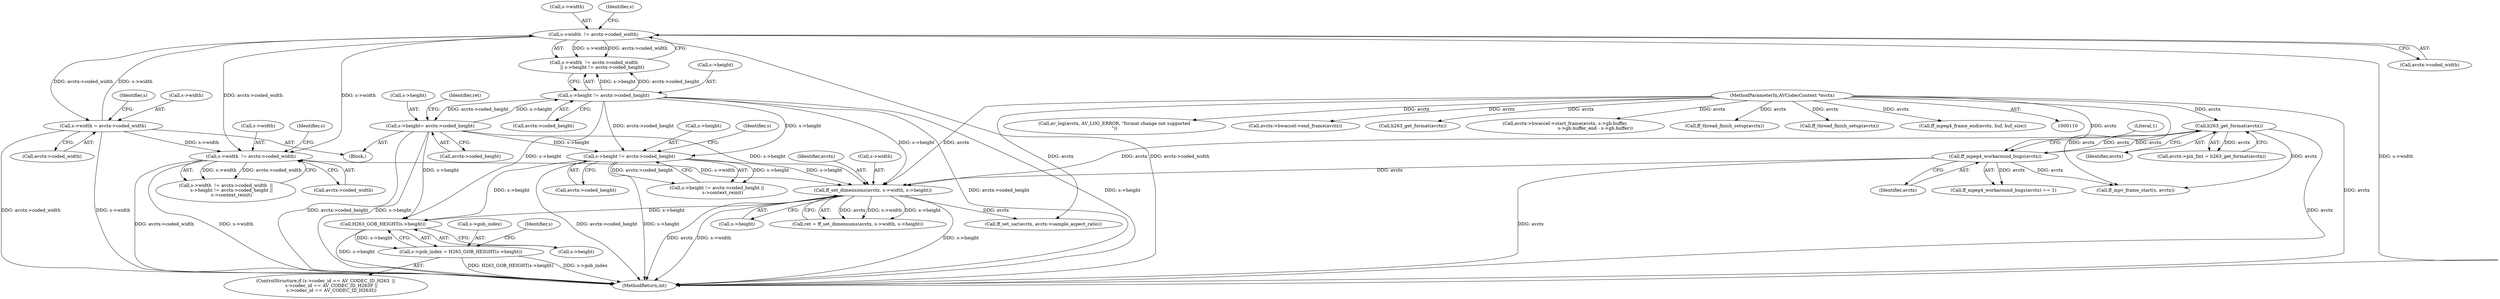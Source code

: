 digraph "0_FFmpeg_bd27a9364ca274ca97f1df6d984e88a0700fb235_0@pointer" {
"1000774" [label="(Call,H263_GOB_HEIGHT(s->height))"];
"1000707" [label="(Call,ff_set_dimensions(avctx, s->width, s->height))"];
"1000588" [label="(Call,h263_get_format(avctx))"];
"1000661" [label="(Call,ff_mpeg4_workaround_bugs(avctx))"];
"1000111" [label="(MethodParameterIn,AVCodecContext *avctx)"];
"1000681" [label="(Call,s->width  != avctx->coded_width)"];
"1000522" [label="(Call,s->width  != avctx->coded_width)"];
"1000543" [label="(Call,s->width = avctx->coded_width)"];
"1000689" [label="(Call,s->height != avctx->coded_height)"];
"1000529" [label="(Call,s->height != avctx->coded_height)"];
"1000550" [label="(Call,s->height= avctx->coded_height)"];
"1000770" [label="(Call,s->gob_index = H263_GOB_HEIGHT(s->height))"];
"1000688" [label="(Call,s->height != avctx->coded_height ||\n        s->context_reinit)"];
"1000682" [label="(Call,s->width)"];
"1000552" [label="(Identifier,s)"];
"1000685" [label="(Call,avctx->coded_width)"];
"1000693" [label="(Call,avctx->coded_height)"];
"1000663" [label="(Literal,1)"];
"1000707" [label="(Call,ff_set_dimensions(avctx, s->width, s->height))"];
"1000712" [label="(Call,s->height)"];
"1000521" [label="(Call,s->width  != avctx->coded_width\n            || s->height != avctx->coded_height)"];
"1000741" [label="(Call,av_log(avctx, AV_LOG_ERROR, \"format change not supported\n\"))"];
"1000536" [label="(Block,)"];
"1000771" [label="(Call,s->gob_index)"];
"1000691" [label="(Identifier,s)"];
"1000661" [label="(Call,ff_mpeg4_workaround_bugs(avctx))"];
"1000938" [label="(Call,ff_mpv_frame_start(s, avctx))"];
"1000708" [label="(Identifier,avctx)"];
"1000547" [label="(Call,avctx->coded_width)"];
"1000533" [label="(Call,avctx->coded_height)"];
"1000690" [label="(Call,s->height)"];
"1000782" [label="(Identifier,s)"];
"1000551" [label="(Call,s->height)"];
"1001474" [label="(MethodReturn,int)"];
"1000662" [label="(Identifier,avctx)"];
"1001200" [label="(Call,avctx->hwaccel->end_frame(avctx))"];
"1000550" [label="(Call,s->height= avctx->coded_height)"];
"1000660" [label="(Call,ff_mpeg4_workaround_bugs(avctx) == 1)"];
"1000689" [label="(Call,s->height != avctx->coded_height)"];
"1000526" [label="(Call,avctx->coded_width)"];
"1000523" [label="(Call,s->width)"];
"1000530" [label="(Call,s->height)"];
"1000544" [label="(Call,s->width)"];
"1000738" [label="(Call,h263_get_format(avctx))"];
"1000958" [label="(Call,avctx->hwaccel->start_frame(avctx, s->gb.buffer,\n                                          s->gb.buffer_end - s->gb.buffer))"];
"1000752" [label="(ControlStructure,if (s->codec_id == AV_CODEC_ID_H263  ||\n        s->codec_id == AV_CODEC_ID_H263P ||\n        s->codec_id == AV_CODEC_ID_H263I))"];
"1000709" [label="(Call,s->width)"];
"1000588" [label="(Call,h263_get_format(avctx))"];
"1000559" [label="(Identifier,ret)"];
"1000543" [label="(Call,s->width = avctx->coded_width)"];
"1000554" [label="(Call,avctx->coded_height)"];
"1001231" [label="(Call,ff_thread_finish_setup(avctx))"];
"1000705" [label="(Call,ret = ff_set_dimensions(avctx, s->width, s->height))"];
"1000774" [label="(Call,H263_GOB_HEIGHT(s->height))"];
"1000775" [label="(Call,s->height)"];
"1000531" [label="(Identifier,s)"];
"1000111" [label="(MethodParameterIn,AVCodecContext *avctx)"];
"1000949" [label="(Call,ff_thread_finish_setup(avctx))"];
"1000589" [label="(Identifier,avctx)"];
"1000721" [label="(Call,ff_set_sar(avctx, avctx->sample_aspect_ratio))"];
"1000697" [label="(Identifier,s)"];
"1000680" [label="(Call,s->width  != avctx->coded_width  ||\n        s->height != avctx->coded_height ||\n        s->context_reinit)"];
"1001218" [label="(Call,ff_mpeg4_frame_end(avctx, buf, buf_size))"];
"1000770" [label="(Call,s->gob_index = H263_GOB_HEIGHT(s->height))"];
"1000529" [label="(Call,s->height != avctx->coded_height)"];
"1000522" [label="(Call,s->width  != avctx->coded_width)"];
"1000584" [label="(Call,avctx->pix_fmt = h263_get_format(avctx))"];
"1000681" [label="(Call,s->width  != avctx->coded_width)"];
"1000774" -> "1000770"  [label="AST: "];
"1000774" -> "1000775"  [label="CFG: "];
"1000775" -> "1000774"  [label="AST: "];
"1000770" -> "1000774"  [label="CFG: "];
"1000774" -> "1001474"  [label="DDG: s->height"];
"1000774" -> "1000770"  [label="DDG: s->height"];
"1000707" -> "1000774"  [label="DDG: s->height"];
"1000689" -> "1000774"  [label="DDG: s->height"];
"1000529" -> "1000774"  [label="DDG: s->height"];
"1000550" -> "1000774"  [label="DDG: s->height"];
"1000707" -> "1000705"  [label="AST: "];
"1000707" -> "1000712"  [label="CFG: "];
"1000708" -> "1000707"  [label="AST: "];
"1000709" -> "1000707"  [label="AST: "];
"1000712" -> "1000707"  [label="AST: "];
"1000705" -> "1000707"  [label="CFG: "];
"1000707" -> "1001474"  [label="DDG: s->width"];
"1000707" -> "1001474"  [label="DDG: s->height"];
"1000707" -> "1001474"  [label="DDG: avctx"];
"1000707" -> "1000705"  [label="DDG: avctx"];
"1000707" -> "1000705"  [label="DDG: s->width"];
"1000707" -> "1000705"  [label="DDG: s->height"];
"1000588" -> "1000707"  [label="DDG: avctx"];
"1000661" -> "1000707"  [label="DDG: avctx"];
"1000111" -> "1000707"  [label="DDG: avctx"];
"1000681" -> "1000707"  [label="DDG: s->width"];
"1000689" -> "1000707"  [label="DDG: s->height"];
"1000529" -> "1000707"  [label="DDG: s->height"];
"1000550" -> "1000707"  [label="DDG: s->height"];
"1000707" -> "1000721"  [label="DDG: avctx"];
"1000588" -> "1000584"  [label="AST: "];
"1000588" -> "1000589"  [label="CFG: "];
"1000589" -> "1000588"  [label="AST: "];
"1000584" -> "1000588"  [label="CFG: "];
"1000588" -> "1001474"  [label="DDG: avctx"];
"1000588" -> "1000584"  [label="DDG: avctx"];
"1000661" -> "1000588"  [label="DDG: avctx"];
"1000111" -> "1000588"  [label="DDG: avctx"];
"1000588" -> "1000661"  [label="DDG: avctx"];
"1000588" -> "1000938"  [label="DDG: avctx"];
"1000661" -> "1000660"  [label="AST: "];
"1000661" -> "1000662"  [label="CFG: "];
"1000662" -> "1000661"  [label="AST: "];
"1000663" -> "1000661"  [label="CFG: "];
"1000661" -> "1001474"  [label="DDG: avctx"];
"1000661" -> "1000660"  [label="DDG: avctx"];
"1000111" -> "1000661"  [label="DDG: avctx"];
"1000661" -> "1000938"  [label="DDG: avctx"];
"1000111" -> "1000110"  [label="AST: "];
"1000111" -> "1001474"  [label="DDG: avctx"];
"1000111" -> "1000721"  [label="DDG: avctx"];
"1000111" -> "1000738"  [label="DDG: avctx"];
"1000111" -> "1000741"  [label="DDG: avctx"];
"1000111" -> "1000938"  [label="DDG: avctx"];
"1000111" -> "1000949"  [label="DDG: avctx"];
"1000111" -> "1000958"  [label="DDG: avctx"];
"1000111" -> "1001200"  [label="DDG: avctx"];
"1000111" -> "1001218"  [label="DDG: avctx"];
"1000111" -> "1001231"  [label="DDG: avctx"];
"1000681" -> "1000680"  [label="AST: "];
"1000681" -> "1000685"  [label="CFG: "];
"1000682" -> "1000681"  [label="AST: "];
"1000685" -> "1000681"  [label="AST: "];
"1000691" -> "1000681"  [label="CFG: "];
"1000680" -> "1000681"  [label="CFG: "];
"1000681" -> "1001474"  [label="DDG: s->width"];
"1000681" -> "1001474"  [label="DDG: avctx->coded_width"];
"1000681" -> "1000680"  [label="DDG: s->width"];
"1000681" -> "1000680"  [label="DDG: avctx->coded_width"];
"1000522" -> "1000681"  [label="DDG: s->width"];
"1000522" -> "1000681"  [label="DDG: avctx->coded_width"];
"1000543" -> "1000681"  [label="DDG: s->width"];
"1000522" -> "1000521"  [label="AST: "];
"1000522" -> "1000526"  [label="CFG: "];
"1000523" -> "1000522"  [label="AST: "];
"1000526" -> "1000522"  [label="AST: "];
"1000531" -> "1000522"  [label="CFG: "];
"1000521" -> "1000522"  [label="CFG: "];
"1000522" -> "1001474"  [label="DDG: avctx->coded_width"];
"1000522" -> "1001474"  [label="DDG: s->width"];
"1000522" -> "1000521"  [label="DDG: s->width"];
"1000522" -> "1000521"  [label="DDG: avctx->coded_width"];
"1000543" -> "1000522"  [label="DDG: s->width"];
"1000522" -> "1000543"  [label="DDG: avctx->coded_width"];
"1000543" -> "1000536"  [label="AST: "];
"1000543" -> "1000547"  [label="CFG: "];
"1000544" -> "1000543"  [label="AST: "];
"1000547" -> "1000543"  [label="AST: "];
"1000552" -> "1000543"  [label="CFG: "];
"1000543" -> "1001474"  [label="DDG: avctx->coded_width"];
"1000543" -> "1001474"  [label="DDG: s->width"];
"1000689" -> "1000688"  [label="AST: "];
"1000689" -> "1000693"  [label="CFG: "];
"1000690" -> "1000689"  [label="AST: "];
"1000693" -> "1000689"  [label="AST: "];
"1000697" -> "1000689"  [label="CFG: "];
"1000688" -> "1000689"  [label="CFG: "];
"1000689" -> "1001474"  [label="DDG: avctx->coded_height"];
"1000689" -> "1001474"  [label="DDG: s->height"];
"1000689" -> "1000688"  [label="DDG: s->height"];
"1000689" -> "1000688"  [label="DDG: avctx->coded_height"];
"1000529" -> "1000689"  [label="DDG: s->height"];
"1000529" -> "1000689"  [label="DDG: avctx->coded_height"];
"1000550" -> "1000689"  [label="DDG: s->height"];
"1000529" -> "1000521"  [label="AST: "];
"1000529" -> "1000533"  [label="CFG: "];
"1000530" -> "1000529"  [label="AST: "];
"1000533" -> "1000529"  [label="AST: "];
"1000521" -> "1000529"  [label="CFG: "];
"1000529" -> "1001474"  [label="DDG: avctx->coded_height"];
"1000529" -> "1001474"  [label="DDG: s->height"];
"1000529" -> "1000521"  [label="DDG: s->height"];
"1000529" -> "1000521"  [label="DDG: avctx->coded_height"];
"1000550" -> "1000529"  [label="DDG: s->height"];
"1000529" -> "1000550"  [label="DDG: avctx->coded_height"];
"1000550" -> "1000536"  [label="AST: "];
"1000550" -> "1000554"  [label="CFG: "];
"1000551" -> "1000550"  [label="AST: "];
"1000554" -> "1000550"  [label="AST: "];
"1000559" -> "1000550"  [label="CFG: "];
"1000550" -> "1001474"  [label="DDG: avctx->coded_height"];
"1000550" -> "1001474"  [label="DDG: s->height"];
"1000770" -> "1000752"  [label="AST: "];
"1000771" -> "1000770"  [label="AST: "];
"1000782" -> "1000770"  [label="CFG: "];
"1000770" -> "1001474"  [label="DDG: H263_GOB_HEIGHT(s->height)"];
"1000770" -> "1001474"  [label="DDG: s->gob_index"];
}

